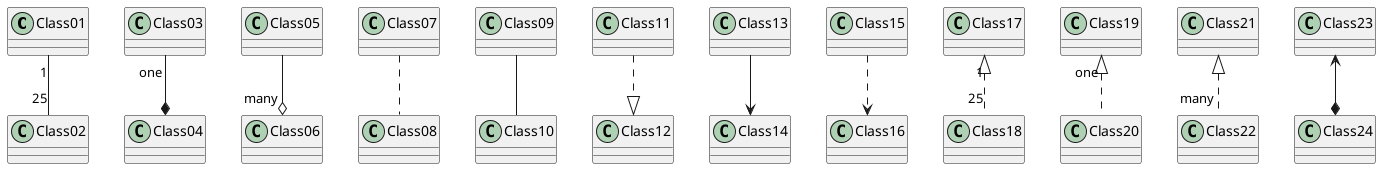 @startuml "Relations"
Class01 "1" -- "25" Class02
Class03 "one" --* Class04
Class05 --o "many" Class06
Class07 .. Class08
Class09 -- Class10
Class11 ..|> Class12
Class13 --> Class14
Class15 ..> Class16
Class17 "1" <|.. "25" Class18
Class19 "one" <|.. Class20
Class21 <|.. "many" Class22
Class23 <--* Class24
@enduml